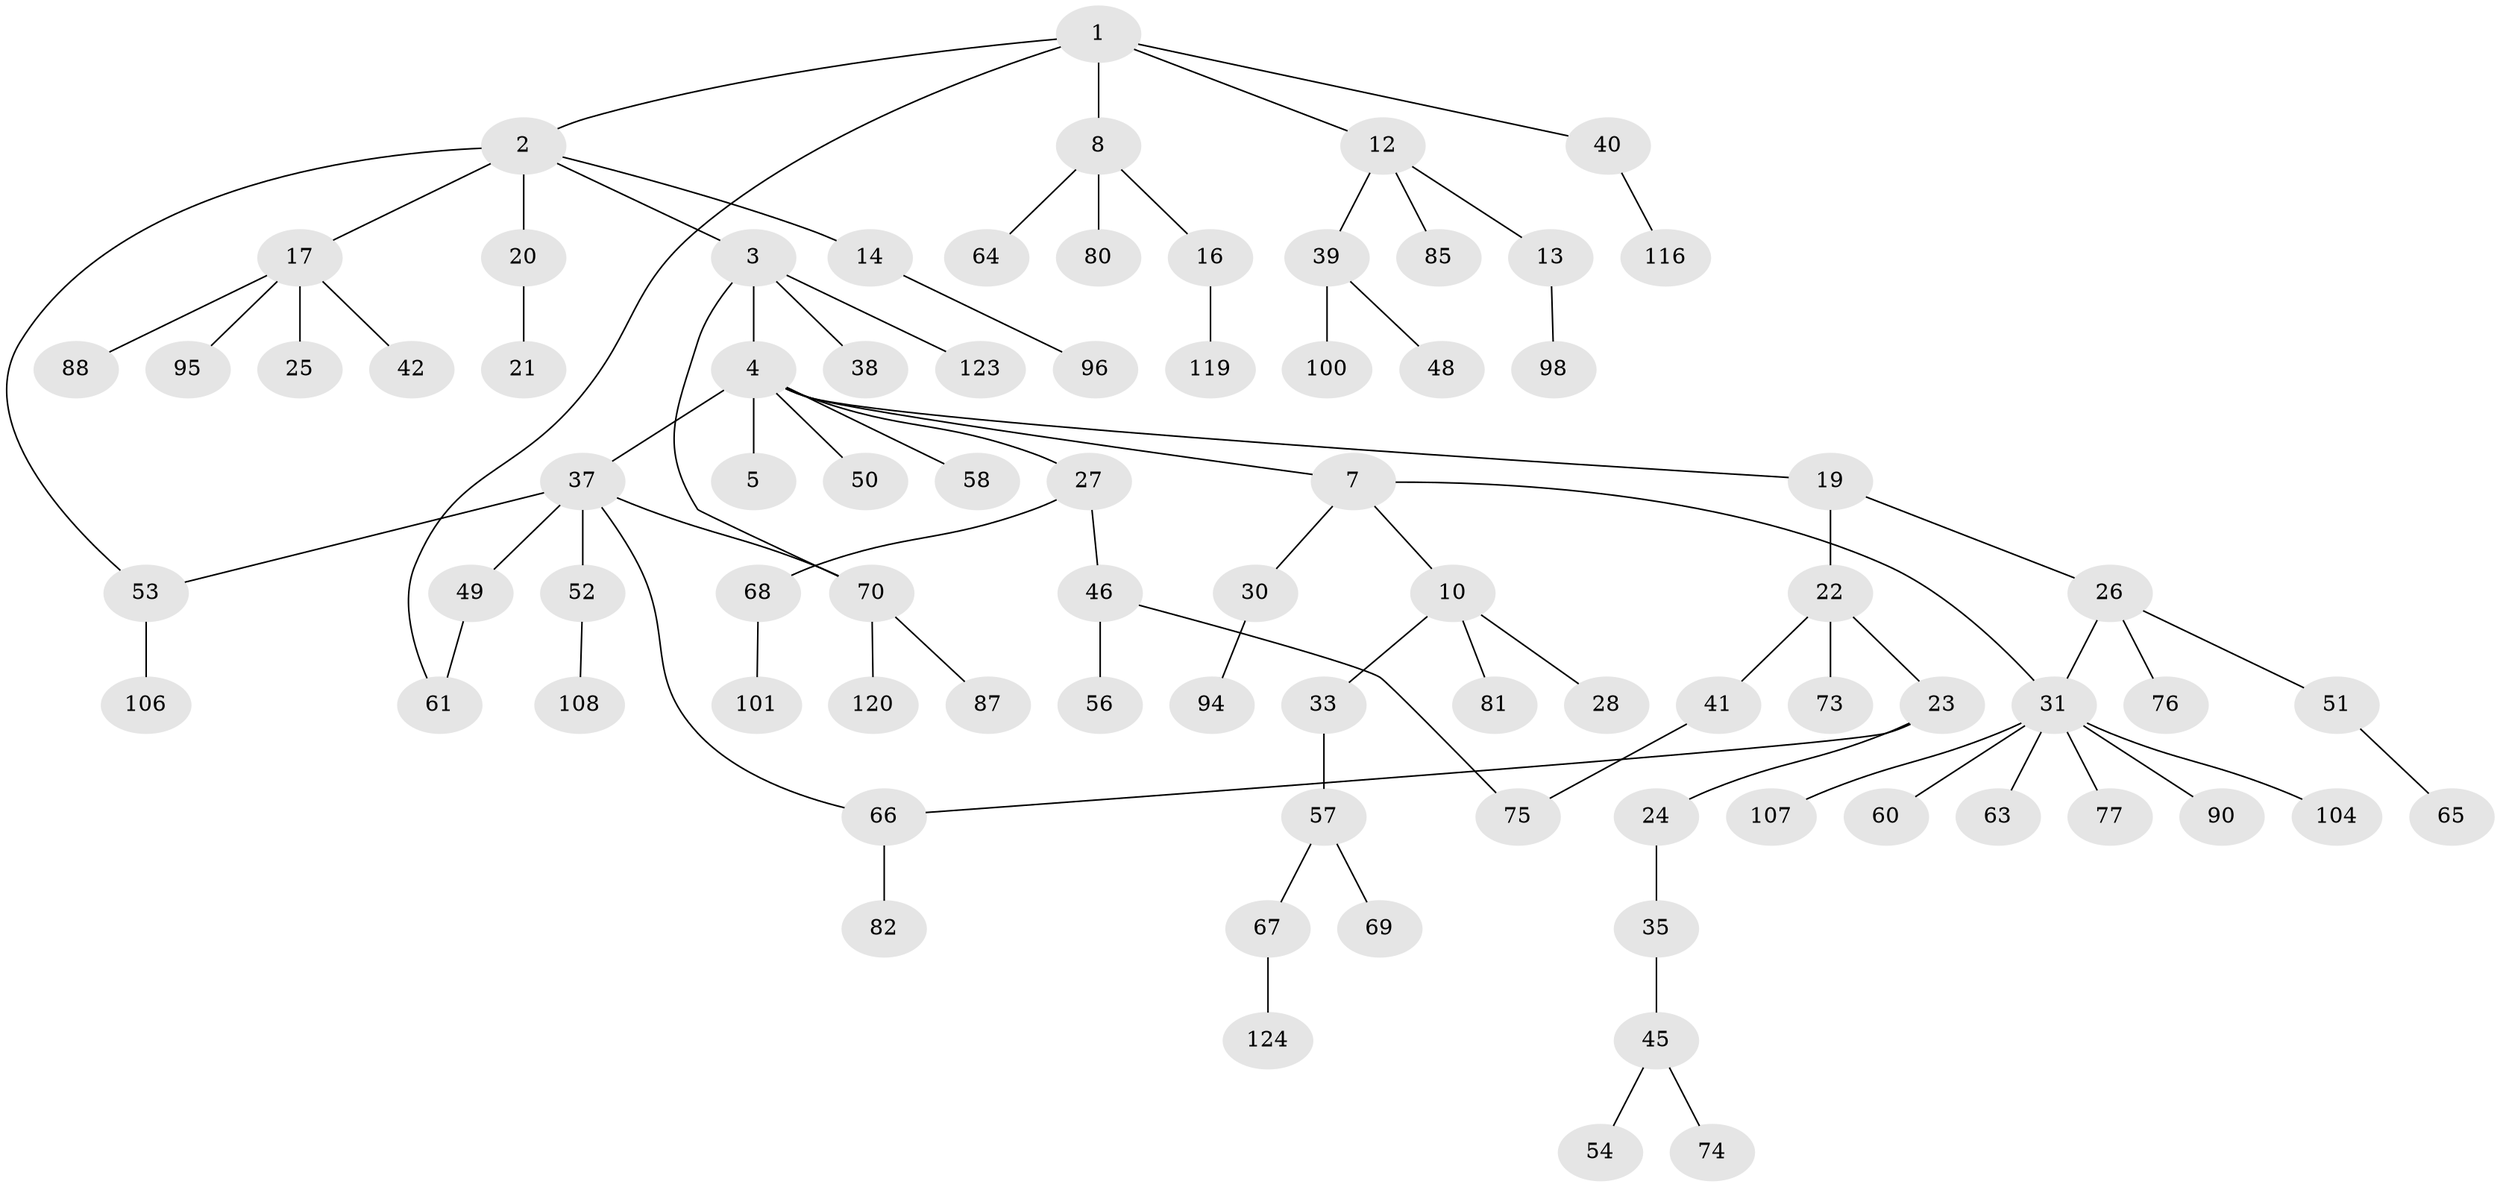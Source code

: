 // original degree distribution, {2: 0.24193548387096775, 6: 0.03225806451612903, 1: 0.46774193548387094, 5: 0.03225806451612903, 3: 0.1532258064516129, 4: 0.06451612903225806, 7: 0.008064516129032258}
// Generated by graph-tools (version 1.1) at 2025/41/03/06/25 10:41:27]
// undirected, 82 vertices, 87 edges
graph export_dot {
graph [start="1"]
  node [color=gray90,style=filled];
  1 [super="+6"];
  2 [super="+18"];
  3 [super="+43"];
  4 [super="+11"];
  5;
  7 [super="+9"];
  8 [super="+15"];
  10 [super="+72"];
  12 [super="+29"];
  13 [super="+117"];
  14;
  16 [super="+34"];
  17 [super="+36"];
  19;
  20 [super="+89"];
  21 [super="+103"];
  22 [super="+91"];
  23 [super="+92"];
  24;
  25;
  26 [super="+47"];
  27 [super="+32"];
  28;
  30 [super="+93"];
  31 [super="+44"];
  33;
  35 [super="+71"];
  37 [super="+111"];
  38 [super="+86"];
  39 [super="+83"];
  40 [super="+122"];
  41 [super="+59"];
  42 [super="+84"];
  45;
  46 [super="+118"];
  48 [super="+113"];
  49 [super="+55"];
  50;
  51;
  52 [super="+62"];
  53 [super="+105"];
  54;
  56 [super="+78"];
  57;
  58;
  60;
  61 [super="+102"];
  63;
  64;
  65;
  66 [super="+112"];
  67 [super="+109"];
  68;
  69 [super="+114"];
  70 [super="+99"];
  73;
  74;
  75 [super="+115"];
  76;
  77 [super="+79"];
  80 [super="+97"];
  81;
  82;
  85;
  87;
  88;
  90;
  94 [super="+110"];
  95;
  96;
  98;
  100;
  101;
  104;
  106;
  107;
  108;
  116 [super="+121"];
  119;
  120;
  123;
  124;
  1 -- 2;
  1 -- 8;
  1 -- 40;
  1 -- 12;
  1 -- 61;
  2 -- 3;
  2 -- 14;
  2 -- 17;
  2 -- 20;
  2 -- 53;
  3 -- 4;
  3 -- 38;
  3 -- 70;
  3 -- 123;
  4 -- 5;
  4 -- 7;
  4 -- 37;
  4 -- 58;
  4 -- 19;
  4 -- 50;
  4 -- 27;
  7 -- 10;
  7 -- 31;
  7 -- 30;
  8 -- 16;
  8 -- 64;
  8 -- 80;
  10 -- 28;
  10 -- 33;
  10 -- 81;
  12 -- 13;
  12 -- 85;
  12 -- 39;
  13 -- 98;
  14 -- 96;
  16 -- 119;
  17 -- 25;
  17 -- 42;
  17 -- 88;
  17 -- 95;
  19 -- 22;
  19 -- 26;
  20 -- 21;
  22 -- 23;
  22 -- 41;
  22 -- 73;
  23 -- 24;
  23 -- 66;
  24 -- 35;
  26 -- 51;
  26 -- 31;
  26 -- 76;
  27 -- 46;
  27 -- 68;
  30 -- 94;
  31 -- 60;
  31 -- 63;
  31 -- 104;
  31 -- 107;
  31 -- 90;
  31 -- 77;
  33 -- 57;
  35 -- 45;
  37 -- 49;
  37 -- 52;
  37 -- 53;
  37 -- 66;
  37 -- 70;
  39 -- 48;
  39 -- 100;
  40 -- 116;
  41 -- 75;
  45 -- 54;
  45 -- 74;
  46 -- 56;
  46 -- 75;
  49 -- 61;
  51 -- 65;
  52 -- 108;
  53 -- 106;
  57 -- 67;
  57 -- 69;
  66 -- 82;
  67 -- 124;
  68 -- 101;
  70 -- 87;
  70 -- 120;
}

